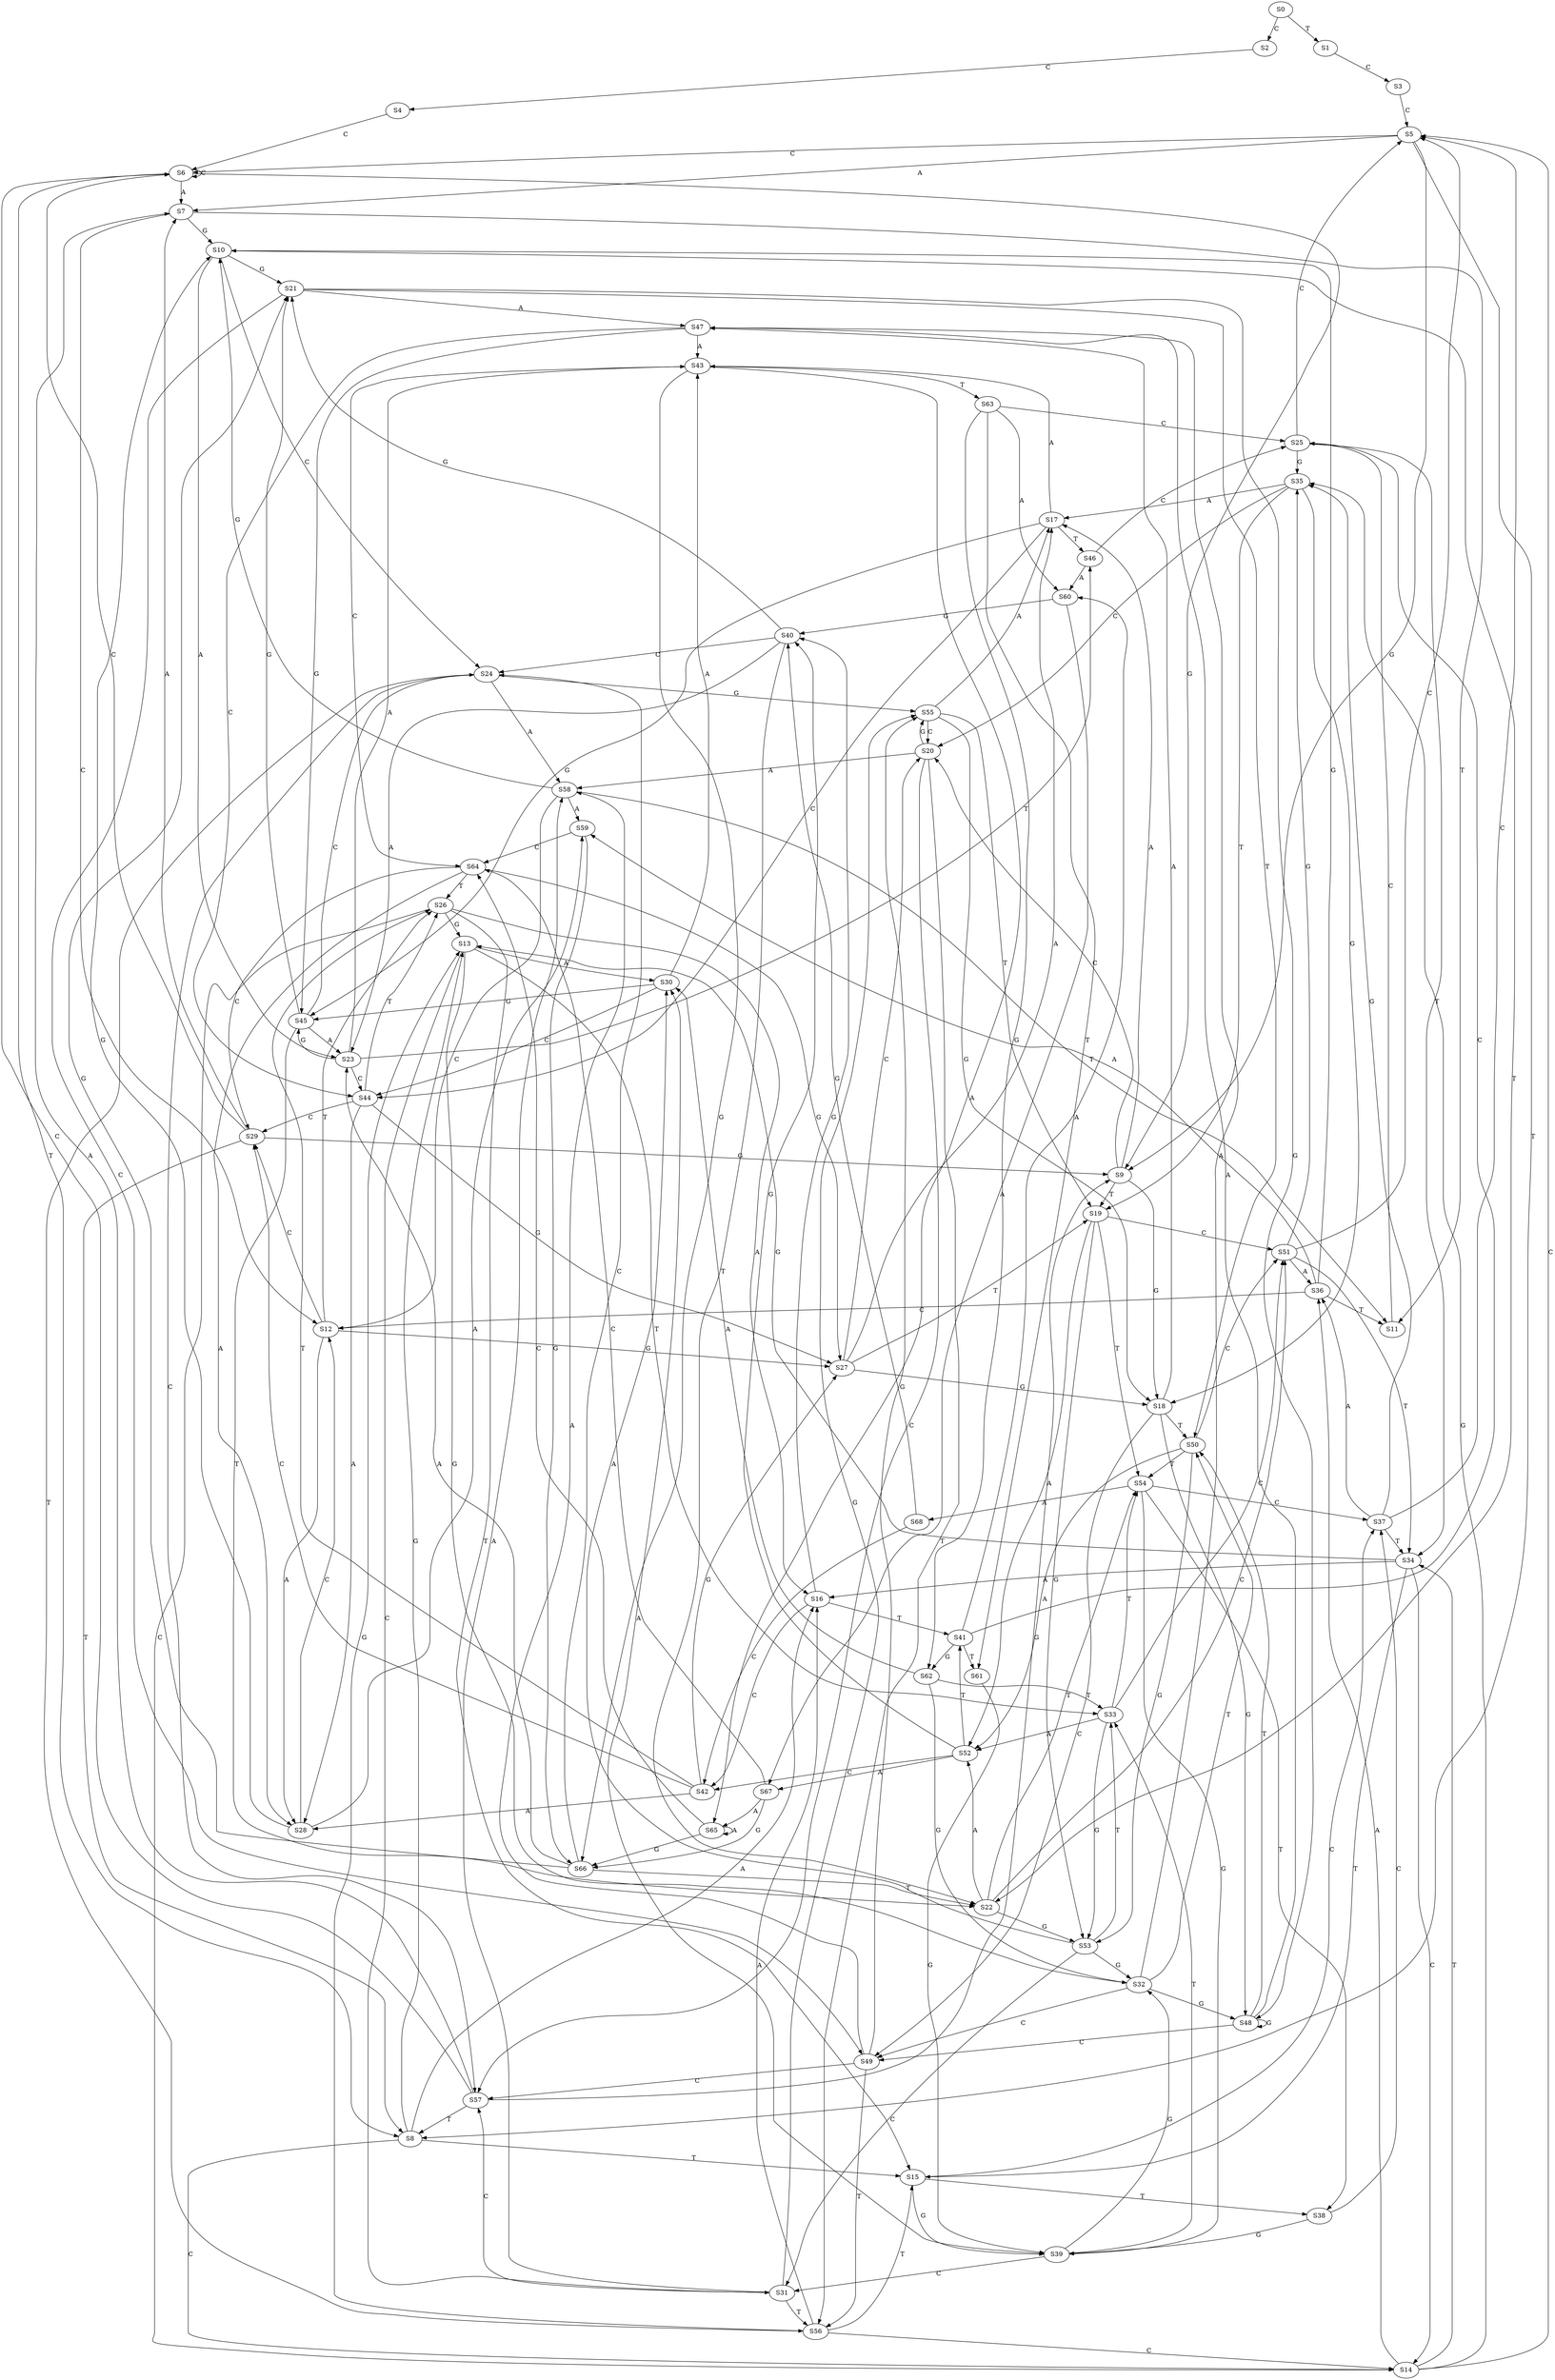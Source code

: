 strict digraph  {
	S0 -> S1 [ label = T ];
	S0 -> S2 [ label = C ];
	S1 -> S3 [ label = C ];
	S2 -> S4 [ label = C ];
	S3 -> S5 [ label = C ];
	S4 -> S6 [ label = C ];
	S5 -> S6 [ label = C ];
	S5 -> S7 [ label = A ];
	S5 -> S8 [ label = T ];
	S5 -> S9 [ label = G ];
	S6 -> S9 [ label = G ];
	S6 -> S6 [ label = C ];
	S6 -> S7 [ label = A ];
	S6 -> S8 [ label = T ];
	S7 -> S10 [ label = G ];
	S7 -> S11 [ label = T ];
	S7 -> S12 [ label = C ];
	S8 -> S13 [ label = G ];
	S8 -> S14 [ label = C ];
	S8 -> S15 [ label = T ];
	S8 -> S16 [ label = A ];
	S9 -> S17 [ label = A ];
	S9 -> S18 [ label = G ];
	S9 -> S19 [ label = T ];
	S9 -> S20 [ label = C ];
	S10 -> S21 [ label = G ];
	S10 -> S22 [ label = T ];
	S10 -> S23 [ label = A ];
	S10 -> S24 [ label = C ];
	S11 -> S25 [ label = C ];
	S12 -> S26 [ label = T ];
	S12 -> S27 [ label = G ];
	S12 -> S28 [ label = A ];
	S12 -> S29 [ label = C ];
	S13 -> S30 [ label = A ];
	S13 -> S31 [ label = C ];
	S13 -> S32 [ label = G ];
	S13 -> S33 [ label = T ];
	S14 -> S34 [ label = T ];
	S14 -> S35 [ label = G ];
	S14 -> S5 [ label = C ];
	S14 -> S36 [ label = A ];
	S15 -> S37 [ label = C ];
	S15 -> S38 [ label = T ];
	S15 -> S39 [ label = G ];
	S16 -> S40 [ label = G ];
	S16 -> S41 [ label = T ];
	S16 -> S42 [ label = C ];
	S17 -> S43 [ label = A ];
	S17 -> S44 [ label = C ];
	S17 -> S45 [ label = G ];
	S17 -> S46 [ label = T ];
	S18 -> S47 [ label = A ];
	S18 -> S48 [ label = G ];
	S18 -> S49 [ label = C ];
	S18 -> S50 [ label = T ];
	S19 -> S51 [ label = C ];
	S19 -> S52 [ label = A ];
	S19 -> S53 [ label = G ];
	S19 -> S54 [ label = T ];
	S20 -> S55 [ label = G ];
	S20 -> S56 [ label = T ];
	S20 -> S57 [ label = C ];
	S20 -> S58 [ label = A ];
	S21 -> S47 [ label = A ];
	S21 -> S48 [ label = G ];
	S21 -> S50 [ label = T ];
	S21 -> S49 [ label = C ];
	S22 -> S52 [ label = A ];
	S22 -> S51 [ label = C ];
	S22 -> S53 [ label = G ];
	S22 -> S54 [ label = T ];
	S23 -> S43 [ label = A ];
	S23 -> S44 [ label = C ];
	S23 -> S46 [ label = T ];
	S23 -> S45 [ label = G ];
	S24 -> S57 [ label = C ];
	S24 -> S58 [ label = A ];
	S24 -> S55 [ label = G ];
	S24 -> S56 [ label = T ];
	S25 -> S5 [ label = C ];
	S25 -> S35 [ label = G ];
	S25 -> S34 [ label = T ];
	S26 -> S16 [ label = A ];
	S26 -> S14 [ label = C ];
	S26 -> S15 [ label = T ];
	S26 -> S13 [ label = G ];
	S27 -> S18 [ label = G ];
	S27 -> S17 [ label = A ];
	S27 -> S19 [ label = T ];
	S27 -> S20 [ label = C ];
	S28 -> S10 [ label = G ];
	S28 -> S12 [ label = C ];
	S28 -> S59 [ label = A ];
	S29 -> S6 [ label = C ];
	S29 -> S7 [ label = A ];
	S29 -> S8 [ label = T ];
	S29 -> S9 [ label = G ];
	S30 -> S45 [ label = G ];
	S30 -> S44 [ label = C ];
	S30 -> S43 [ label = A ];
	S31 -> S57 [ label = C ];
	S31 -> S55 [ label = G ];
	S31 -> S56 [ label = T ];
	S31 -> S58 [ label = A ];
	S32 -> S48 [ label = G ];
	S32 -> S49 [ label = C ];
	S32 -> S47 [ label = A ];
	S32 -> S50 [ label = T ];
	S33 -> S51 [ label = C ];
	S33 -> S54 [ label = T ];
	S33 -> S53 [ label = G ];
	S33 -> S52 [ label = A ];
	S34 -> S13 [ label = G ];
	S34 -> S14 [ label = C ];
	S34 -> S16 [ label = A ];
	S34 -> S15 [ label = T ];
	S35 -> S18 [ label = G ];
	S35 -> S19 [ label = T ];
	S35 -> S20 [ label = C ];
	S35 -> S17 [ label = A ];
	S36 -> S11 [ label = T ];
	S36 -> S12 [ label = C ];
	S36 -> S59 [ label = A ];
	S36 -> S10 [ label = G ];
	S37 -> S36 [ label = A ];
	S37 -> S5 [ label = C ];
	S37 -> S35 [ label = G ];
	S37 -> S34 [ label = T ];
	S38 -> S39 [ label = G ];
	S38 -> S37 [ label = C ];
	S39 -> S32 [ label = G ];
	S39 -> S31 [ label = C ];
	S39 -> S33 [ label = T ];
	S39 -> S30 [ label = A ];
	S40 -> S22 [ label = T ];
	S40 -> S23 [ label = A ];
	S40 -> S24 [ label = C ];
	S40 -> S21 [ label = G ];
	S41 -> S25 [ label = C ];
	S41 -> S60 [ label = A ];
	S41 -> S61 [ label = T ];
	S41 -> S62 [ label = G ];
	S42 -> S27 [ label = G ];
	S42 -> S26 [ label = T ];
	S42 -> S29 [ label = C ];
	S42 -> S28 [ label = A ];
	S43 -> S63 [ label = T ];
	S43 -> S64 [ label = C ];
	S43 -> S65 [ label = A ];
	S43 -> S66 [ label = G ];
	S44 -> S26 [ label = T ];
	S44 -> S27 [ label = G ];
	S44 -> S29 [ label = C ];
	S44 -> S28 [ label = A ];
	S45 -> S22 [ label = T ];
	S45 -> S21 [ label = G ];
	S45 -> S23 [ label = A ];
	S45 -> S24 [ label = C ];
	S46 -> S60 [ label = A ];
	S46 -> S25 [ label = C ];
	S47 -> S43 [ label = A ];
	S47 -> S45 [ label = G ];
	S47 -> S44 [ label = C ];
	S48 -> S50 [ label = T ];
	S48 -> S49 [ label = C ];
	S48 -> S48 [ label = G ];
	S48 -> S47 [ label = A ];
	S49 -> S56 [ label = T ];
	S49 -> S57 [ label = C ];
	S49 -> S58 [ label = A ];
	S49 -> S55 [ label = G ];
	S50 -> S52 [ label = A ];
	S50 -> S51 [ label = C ];
	S50 -> S53 [ label = G ];
	S50 -> S54 [ label = T ];
	S51 -> S34 [ label = T ];
	S51 -> S35 [ label = G ];
	S51 -> S36 [ label = A ];
	S51 -> S5 [ label = C ];
	S52 -> S41 [ label = T ];
	S52 -> S40 [ label = G ];
	S52 -> S67 [ label = A ];
	S52 -> S42 [ label = C ];
	S53 -> S33 [ label = T ];
	S53 -> S32 [ label = G ];
	S53 -> S30 [ label = A ];
	S53 -> S31 [ label = C ];
	S54 -> S37 [ label = C ];
	S54 -> S39 [ label = G ];
	S54 -> S68 [ label = A ];
	S54 -> S38 [ label = T ];
	S55 -> S18 [ label = G ];
	S55 -> S17 [ label = A ];
	S55 -> S19 [ label = T ];
	S55 -> S20 [ label = C ];
	S56 -> S16 [ label = A ];
	S56 -> S14 [ label = C ];
	S56 -> S15 [ label = T ];
	S56 -> S13 [ label = G ];
	S57 -> S9 [ label = G ];
	S57 -> S7 [ label = A ];
	S57 -> S8 [ label = T ];
	S57 -> S6 [ label = C ];
	S58 -> S10 [ label = G ];
	S58 -> S12 [ label = C ];
	S58 -> S59 [ label = A ];
	S58 -> S11 [ label = T ];
	S59 -> S66 [ label = G ];
	S59 -> S64 [ label = C ];
	S60 -> S40 [ label = G ];
	S60 -> S67 [ label = A ];
	S61 -> S39 [ label = G ];
	S62 -> S32 [ label = G ];
	S62 -> S30 [ label = A ];
	S62 -> S33 [ label = T ];
	S63 -> S60 [ label = A ];
	S63 -> S25 [ label = C ];
	S63 -> S62 [ label = G ];
	S63 -> S61 [ label = T ];
	S64 -> S28 [ label = A ];
	S64 -> S29 [ label = C ];
	S64 -> S27 [ label = G ];
	S64 -> S26 [ label = T ];
	S65 -> S66 [ label = G ];
	S65 -> S64 [ label = C ];
	S65 -> S65 [ label = A ];
	S66 -> S22 [ label = T ];
	S66 -> S23 [ label = A ];
	S66 -> S24 [ label = C ];
	S66 -> S21 [ label = G ];
	S67 -> S66 [ label = G ];
	S67 -> S65 [ label = A ];
	S67 -> S64 [ label = C ];
	S68 -> S42 [ label = C ];
	S68 -> S40 [ label = G ];
}
